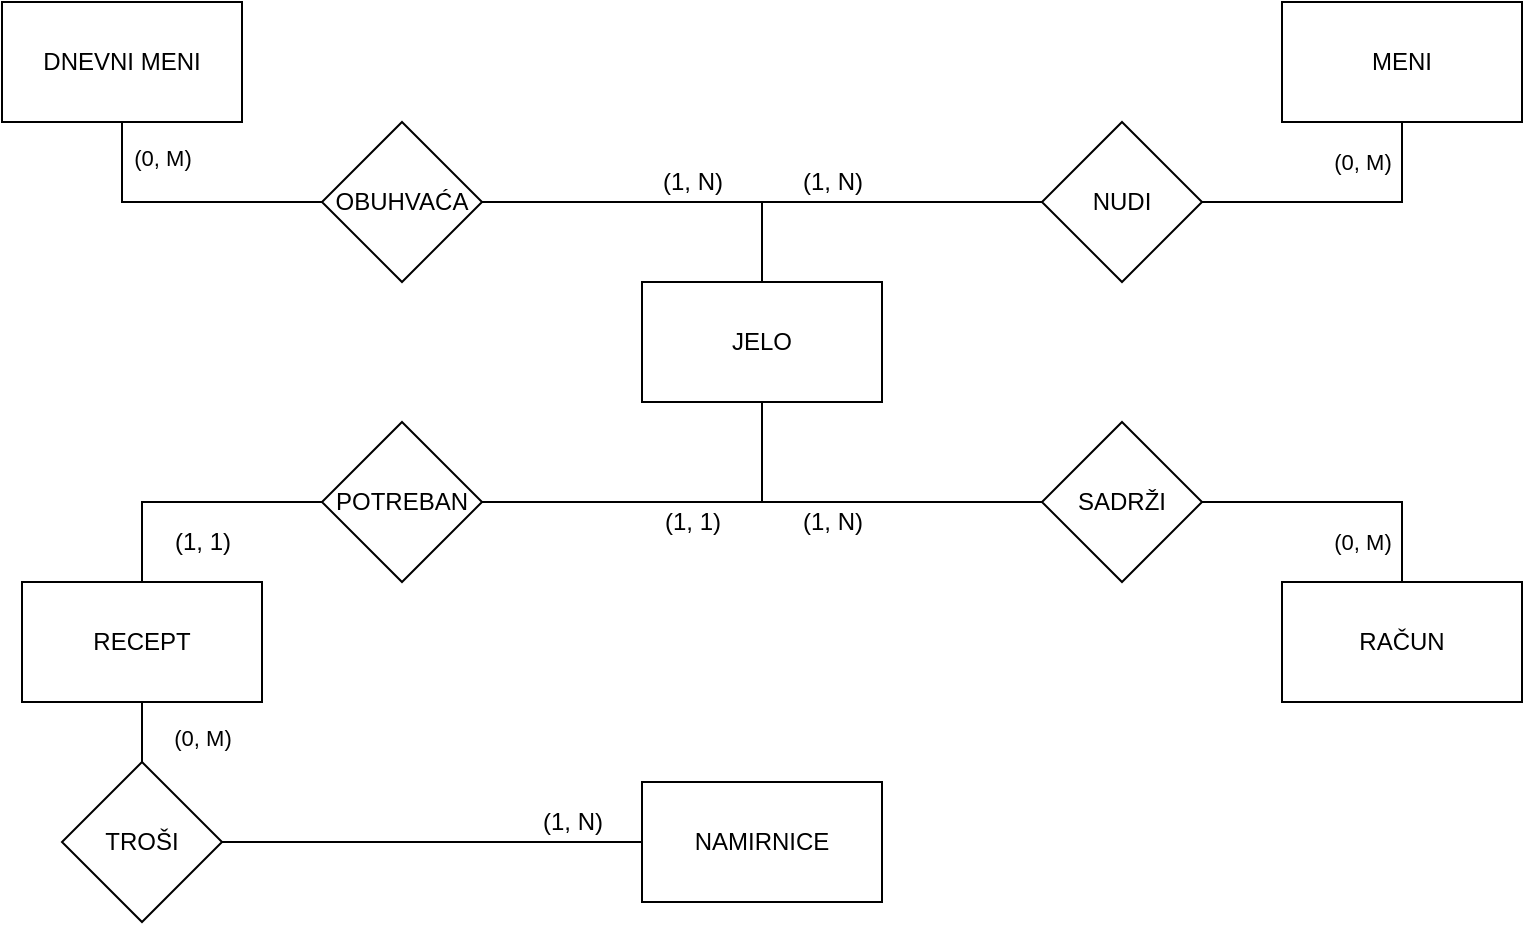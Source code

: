 <mxfile version="14.5.3" type="device"><diagram id="ejSZcvtuVqfyeHx35FeS" name="Page-1"><mxGraphModel dx="865" dy="483" grid="1" gridSize="10" guides="1" tooltips="1" connect="1" arrows="1" fold="1" page="1" pageScale="1" pageWidth="827" pageHeight="1169" math="0" shadow="0"><root><mxCell id="0"/><mxCell id="1" parent="0"/><mxCell id="Q13Ao0YOsxvSURNoIn69-1" value="DNEVNI MENI" style="rounded=0;whiteSpace=wrap;html=1;" vertex="1" parent="1"><mxGeometry x="40" y="60" width="120" height="60" as="geometry"/></mxCell><mxCell id="Q13Ao0YOsxvSURNoIn69-6" style="edgeStyle=orthogonalEdgeStyle;rounded=0;orthogonalLoop=1;jettySize=auto;html=1;entryX=0.5;entryY=1;entryDx=0;entryDy=0;endArrow=none;endFill=0;verticalAlign=bottom;" edge="1" parent="1" source="Q13Ao0YOsxvSURNoIn69-2" target="Q13Ao0YOsxvSURNoIn69-1"><mxGeometry relative="1" as="geometry"/></mxCell><mxCell id="Q13Ao0YOsxvSURNoIn69-7" style="edgeStyle=orthogonalEdgeStyle;rounded=0;orthogonalLoop=1;jettySize=auto;html=1;entryX=0.5;entryY=0;entryDx=0;entryDy=0;endArrow=none;endFill=0;" edge="1" parent="1" source="Q13Ao0YOsxvSURNoIn69-2" target="Q13Ao0YOsxvSURNoIn69-3"><mxGeometry relative="1" as="geometry"/></mxCell><mxCell id="Q13Ao0YOsxvSURNoIn69-2" value="OBUHVAĆA" style="rhombus;whiteSpace=wrap;html=1;" vertex="1" parent="1"><mxGeometry x="200" y="120" width="80" height="80" as="geometry"/></mxCell><mxCell id="Q13Ao0YOsxvSURNoIn69-3" value="JELO" style="rounded=0;whiteSpace=wrap;html=1;" vertex="1" parent="1"><mxGeometry x="360" y="200" width="120" height="60" as="geometry"/></mxCell><mxCell id="Q13Ao0YOsxvSURNoIn69-9" style="edgeStyle=orthogonalEdgeStyle;rounded=0;orthogonalLoop=1;jettySize=auto;html=1;endArrow=none;endFill=0;" edge="1" parent="1" source="Q13Ao0YOsxvSURNoIn69-4"><mxGeometry relative="1" as="geometry"><mxPoint x="380" y="160" as="targetPoint"/></mxGeometry></mxCell><mxCell id="Q13Ao0YOsxvSURNoIn69-10" style="edgeStyle=orthogonalEdgeStyle;rounded=0;orthogonalLoop=1;jettySize=auto;html=1;entryX=0.5;entryY=1;entryDx=0;entryDy=0;endArrow=none;endFill=0;" edge="1" parent="1" source="Q13Ao0YOsxvSURNoIn69-4" target="Q13Ao0YOsxvSURNoIn69-5"><mxGeometry relative="1" as="geometry"/></mxCell><mxCell id="Q13Ao0YOsxvSURNoIn69-4" value="NUDI" style="rhombus;whiteSpace=wrap;html=1;" vertex="1" parent="1"><mxGeometry x="560" y="120" width="80" height="80" as="geometry"/></mxCell><mxCell id="Q13Ao0YOsxvSURNoIn69-5" value="MENI" style="rounded=0;whiteSpace=wrap;html=1;" vertex="1" parent="1"><mxGeometry x="680" y="60" width="120" height="60" as="geometry"/></mxCell><mxCell id="Q13Ao0YOsxvSURNoIn69-14" style="edgeStyle=orthogonalEdgeStyle;rounded=0;orthogonalLoop=1;jettySize=auto;html=1;endArrow=none;endFill=0;" edge="1" parent="1" source="Q13Ao0YOsxvSURNoIn69-11"><mxGeometry relative="1" as="geometry"><mxPoint x="420" y="310" as="targetPoint"/></mxGeometry></mxCell><mxCell id="Q13Ao0YOsxvSURNoIn69-16" style="edgeStyle=orthogonalEdgeStyle;rounded=0;orthogonalLoop=1;jettySize=auto;html=1;entryX=0.5;entryY=0;entryDx=0;entryDy=0;endArrow=none;endFill=0;" edge="1" parent="1" source="Q13Ao0YOsxvSURNoIn69-11" target="Q13Ao0YOsxvSURNoIn69-15"><mxGeometry relative="1" as="geometry"/></mxCell><mxCell id="Q13Ao0YOsxvSURNoIn69-11" value="SADRŽI" style="rhombus;whiteSpace=wrap;html=1;" vertex="1" parent="1"><mxGeometry x="560" y="270" width="80" height="80" as="geometry"/></mxCell><mxCell id="Q13Ao0YOsxvSURNoIn69-13" style="edgeStyle=orthogonalEdgeStyle;rounded=0;orthogonalLoop=1;jettySize=auto;html=1;entryX=0.5;entryY=1;entryDx=0;entryDy=0;endArrow=none;endFill=0;" edge="1" parent="1" source="Q13Ao0YOsxvSURNoIn69-12" target="Q13Ao0YOsxvSURNoIn69-3"><mxGeometry relative="1" as="geometry"/></mxCell><mxCell id="Q13Ao0YOsxvSURNoIn69-12" value="POTREBAN" style="rhombus;whiteSpace=wrap;html=1;" vertex="1" parent="1"><mxGeometry x="200" y="270" width="80" height="80" as="geometry"/></mxCell><mxCell id="Q13Ao0YOsxvSURNoIn69-15" value="RAČUN" style="rounded=0;whiteSpace=wrap;html=1;" vertex="1" parent="1"><mxGeometry x="680" y="350" width="120" height="60" as="geometry"/></mxCell><mxCell id="Q13Ao0YOsxvSURNoIn69-18" style="edgeStyle=orthogonalEdgeStyle;rounded=0;orthogonalLoop=1;jettySize=auto;html=1;entryX=0;entryY=0.5;entryDx=0;entryDy=0;endArrow=none;endFill=0;exitX=0.5;exitY=0;exitDx=0;exitDy=0;" edge="1" parent="1" source="Q13Ao0YOsxvSURNoIn69-17" target="Q13Ao0YOsxvSURNoIn69-12"><mxGeometry relative="1" as="geometry"/></mxCell><mxCell id="Q13Ao0YOsxvSURNoIn69-17" value="RECEPT" style="rounded=0;whiteSpace=wrap;html=1;" vertex="1" parent="1"><mxGeometry x="50" y="350" width="120" height="60" as="geometry"/></mxCell><mxCell id="Q13Ao0YOsxvSURNoIn69-22" style="edgeStyle=orthogonalEdgeStyle;rounded=0;orthogonalLoop=1;jettySize=auto;html=1;entryX=0.5;entryY=1;entryDx=0;entryDy=0;endArrow=none;endFill=0;" edge="1" parent="1" source="Q13Ao0YOsxvSURNoIn69-19" target="Q13Ao0YOsxvSURNoIn69-17"><mxGeometry relative="1" as="geometry"/></mxCell><mxCell id="Q13Ao0YOsxvSURNoIn69-23" style="edgeStyle=orthogonalEdgeStyle;rounded=0;orthogonalLoop=1;jettySize=auto;html=1;entryX=0;entryY=0.5;entryDx=0;entryDy=0;endArrow=none;endFill=0;" edge="1" parent="1" source="Q13Ao0YOsxvSURNoIn69-19" target="Q13Ao0YOsxvSURNoIn69-20"><mxGeometry relative="1" as="geometry"/></mxCell><mxCell id="Q13Ao0YOsxvSURNoIn69-19" value="TROŠI" style="rhombus;whiteSpace=wrap;html=1;" vertex="1" parent="1"><mxGeometry x="70" y="440" width="80" height="80" as="geometry"/></mxCell><mxCell id="Q13Ao0YOsxvSURNoIn69-20" value="NAMIRNICE" style="rounded=0;whiteSpace=wrap;html=1;" vertex="1" parent="1"><mxGeometry x="360" y="450" width="120" height="60" as="geometry"/></mxCell><mxCell id="Q13Ao0YOsxvSURNoIn69-25" value="(1, N)" style="text;html=1;align=center;verticalAlign=middle;resizable=0;points=[];autosize=1;" vertex="1" parent="1"><mxGeometry x="360" y="140" width="50" height="20" as="geometry"/></mxCell><mxCell id="Q13Ao0YOsxvSURNoIn69-26" value="(1, N)" style="text;html=1;align=center;verticalAlign=middle;resizable=0;points=[];autosize=1;" vertex="1" parent="1"><mxGeometry x="430" y="140" width="50" height="20" as="geometry"/></mxCell><mxCell id="Q13Ao0YOsxvSURNoIn69-29" value="(1, N)" style="text;html=1;align=center;verticalAlign=middle;resizable=0;points=[];autosize=1;" vertex="1" parent="1"><mxGeometry x="430" y="310" width="50" height="20" as="geometry"/></mxCell><mxCell id="Q13Ao0YOsxvSURNoIn69-30" value="(1, 1)" style="text;html=1;align=center;verticalAlign=middle;resizable=0;points=[];autosize=1;" vertex="1" parent="1"><mxGeometry x="365" y="310" width="40" height="20" as="geometry"/></mxCell><mxCell id="Q13Ao0YOsxvSURNoIn69-33" value="(0, M)" style="edgeLabel;html=1;align=center;verticalAlign=middle;resizable=0;points=[];" vertex="1" connectable="0" parent="1"><mxGeometry x="119.997" y="140" as="geometry"><mxPoint y="-2" as="offset"/></mxGeometry></mxCell><mxCell id="Q13Ao0YOsxvSURNoIn69-34" value="(0, M)" style="edgeLabel;html=1;align=center;verticalAlign=middle;resizable=0;points=[];" vertex="1" connectable="0" parent="1"><mxGeometry x="719.997" y="140" as="geometry"/></mxCell><mxCell id="Q13Ao0YOsxvSURNoIn69-35" value="(0, M)" style="edgeLabel;html=1;align=center;verticalAlign=middle;resizable=0;points=[];" vertex="1" connectable="0" parent="1"><mxGeometry x="719.997" y="330" as="geometry"/></mxCell><mxCell id="Q13Ao0YOsxvSURNoIn69-36" value="(1, 1)" style="text;html=1;align=center;verticalAlign=middle;resizable=0;points=[];autosize=1;" vertex="1" parent="1"><mxGeometry x="120" y="320" width="40" height="20" as="geometry"/></mxCell><mxCell id="Q13Ao0YOsxvSURNoIn69-37" value="(0, M)" style="edgeLabel;html=1;align=center;verticalAlign=middle;resizable=0;points=[];" vertex="1" connectable="0" parent="1"><mxGeometry x="139.997" y="430" as="geometry"><mxPoint y="-2" as="offset"/></mxGeometry></mxCell><mxCell id="Q13Ao0YOsxvSURNoIn69-38" value="(1, N)" style="text;html=1;align=center;verticalAlign=middle;resizable=0;points=[];autosize=1;" vertex="1" parent="1"><mxGeometry x="300" y="460" width="50" height="20" as="geometry"/></mxCell></root></mxGraphModel></diagram></mxfile>